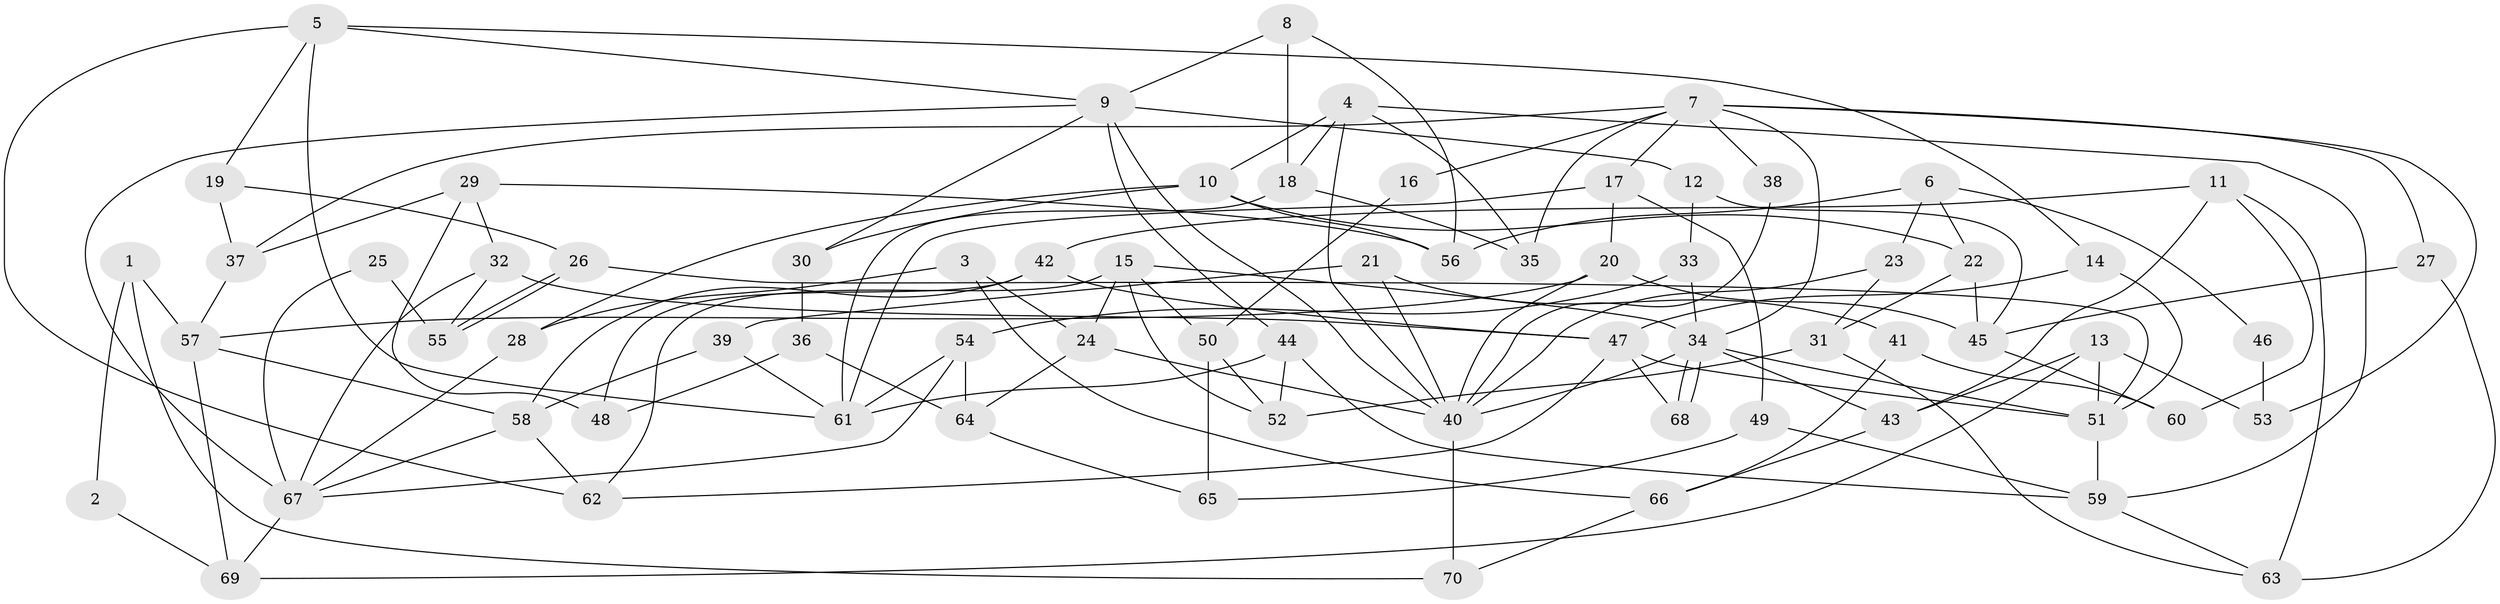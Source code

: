 // Generated by graph-tools (version 1.1) at 2025/15/03/09/25 04:15:16]
// undirected, 70 vertices, 140 edges
graph export_dot {
graph [start="1"]
  node [color=gray90,style=filled];
  1;
  2;
  3;
  4;
  5;
  6;
  7;
  8;
  9;
  10;
  11;
  12;
  13;
  14;
  15;
  16;
  17;
  18;
  19;
  20;
  21;
  22;
  23;
  24;
  25;
  26;
  27;
  28;
  29;
  30;
  31;
  32;
  33;
  34;
  35;
  36;
  37;
  38;
  39;
  40;
  41;
  42;
  43;
  44;
  45;
  46;
  47;
  48;
  49;
  50;
  51;
  52;
  53;
  54;
  55;
  56;
  57;
  58;
  59;
  60;
  61;
  62;
  63;
  64;
  65;
  66;
  67;
  68;
  69;
  70;
  1 -- 57;
  1 -- 70;
  1 -- 2;
  2 -- 69;
  3 -- 28;
  3 -- 24;
  3 -- 66;
  4 -- 40;
  4 -- 18;
  4 -- 10;
  4 -- 35;
  4 -- 59;
  5 -- 14;
  5 -- 19;
  5 -- 9;
  5 -- 61;
  5 -- 62;
  6 -- 23;
  6 -- 22;
  6 -- 46;
  6 -- 56;
  7 -- 34;
  7 -- 37;
  7 -- 16;
  7 -- 17;
  7 -- 27;
  7 -- 35;
  7 -- 38;
  7 -- 53;
  8 -- 18;
  8 -- 9;
  8 -- 56;
  9 -- 67;
  9 -- 12;
  9 -- 30;
  9 -- 40;
  9 -- 44;
  10 -- 56;
  10 -- 22;
  10 -- 28;
  10 -- 30;
  11 -- 43;
  11 -- 42;
  11 -- 60;
  11 -- 63;
  12 -- 45;
  12 -- 33;
  13 -- 51;
  13 -- 43;
  13 -- 53;
  13 -- 69;
  14 -- 51;
  14 -- 47;
  15 -- 34;
  15 -- 50;
  15 -- 24;
  15 -- 52;
  15 -- 62;
  16 -- 50;
  17 -- 61;
  17 -- 20;
  17 -- 49;
  18 -- 35;
  18 -- 61;
  19 -- 37;
  19 -- 26;
  20 -- 45;
  20 -- 40;
  20 -- 57;
  21 -- 40;
  21 -- 39;
  21 -- 41;
  22 -- 31;
  22 -- 45;
  23 -- 31;
  23 -- 40;
  24 -- 40;
  24 -- 64;
  25 -- 55;
  25 -- 67;
  26 -- 51;
  26 -- 55;
  26 -- 55;
  27 -- 63;
  27 -- 45;
  28 -- 67;
  29 -- 48;
  29 -- 56;
  29 -- 32;
  29 -- 37;
  30 -- 36;
  31 -- 52;
  31 -- 63;
  32 -- 47;
  32 -- 55;
  32 -- 67;
  33 -- 34;
  33 -- 54;
  34 -- 68;
  34 -- 68;
  34 -- 40;
  34 -- 43;
  34 -- 51;
  36 -- 64;
  36 -- 48;
  37 -- 57;
  38 -- 40;
  39 -- 61;
  39 -- 58;
  40 -- 70;
  41 -- 60;
  41 -- 66;
  42 -- 47;
  42 -- 58;
  42 -- 48;
  43 -- 66;
  44 -- 61;
  44 -- 52;
  44 -- 59;
  45 -- 60;
  46 -- 53;
  47 -- 51;
  47 -- 62;
  47 -- 68;
  49 -- 59;
  49 -- 65;
  50 -- 52;
  50 -- 65;
  51 -- 59;
  54 -- 67;
  54 -- 61;
  54 -- 64;
  57 -- 69;
  57 -- 58;
  58 -- 62;
  58 -- 67;
  59 -- 63;
  64 -- 65;
  66 -- 70;
  67 -- 69;
}
